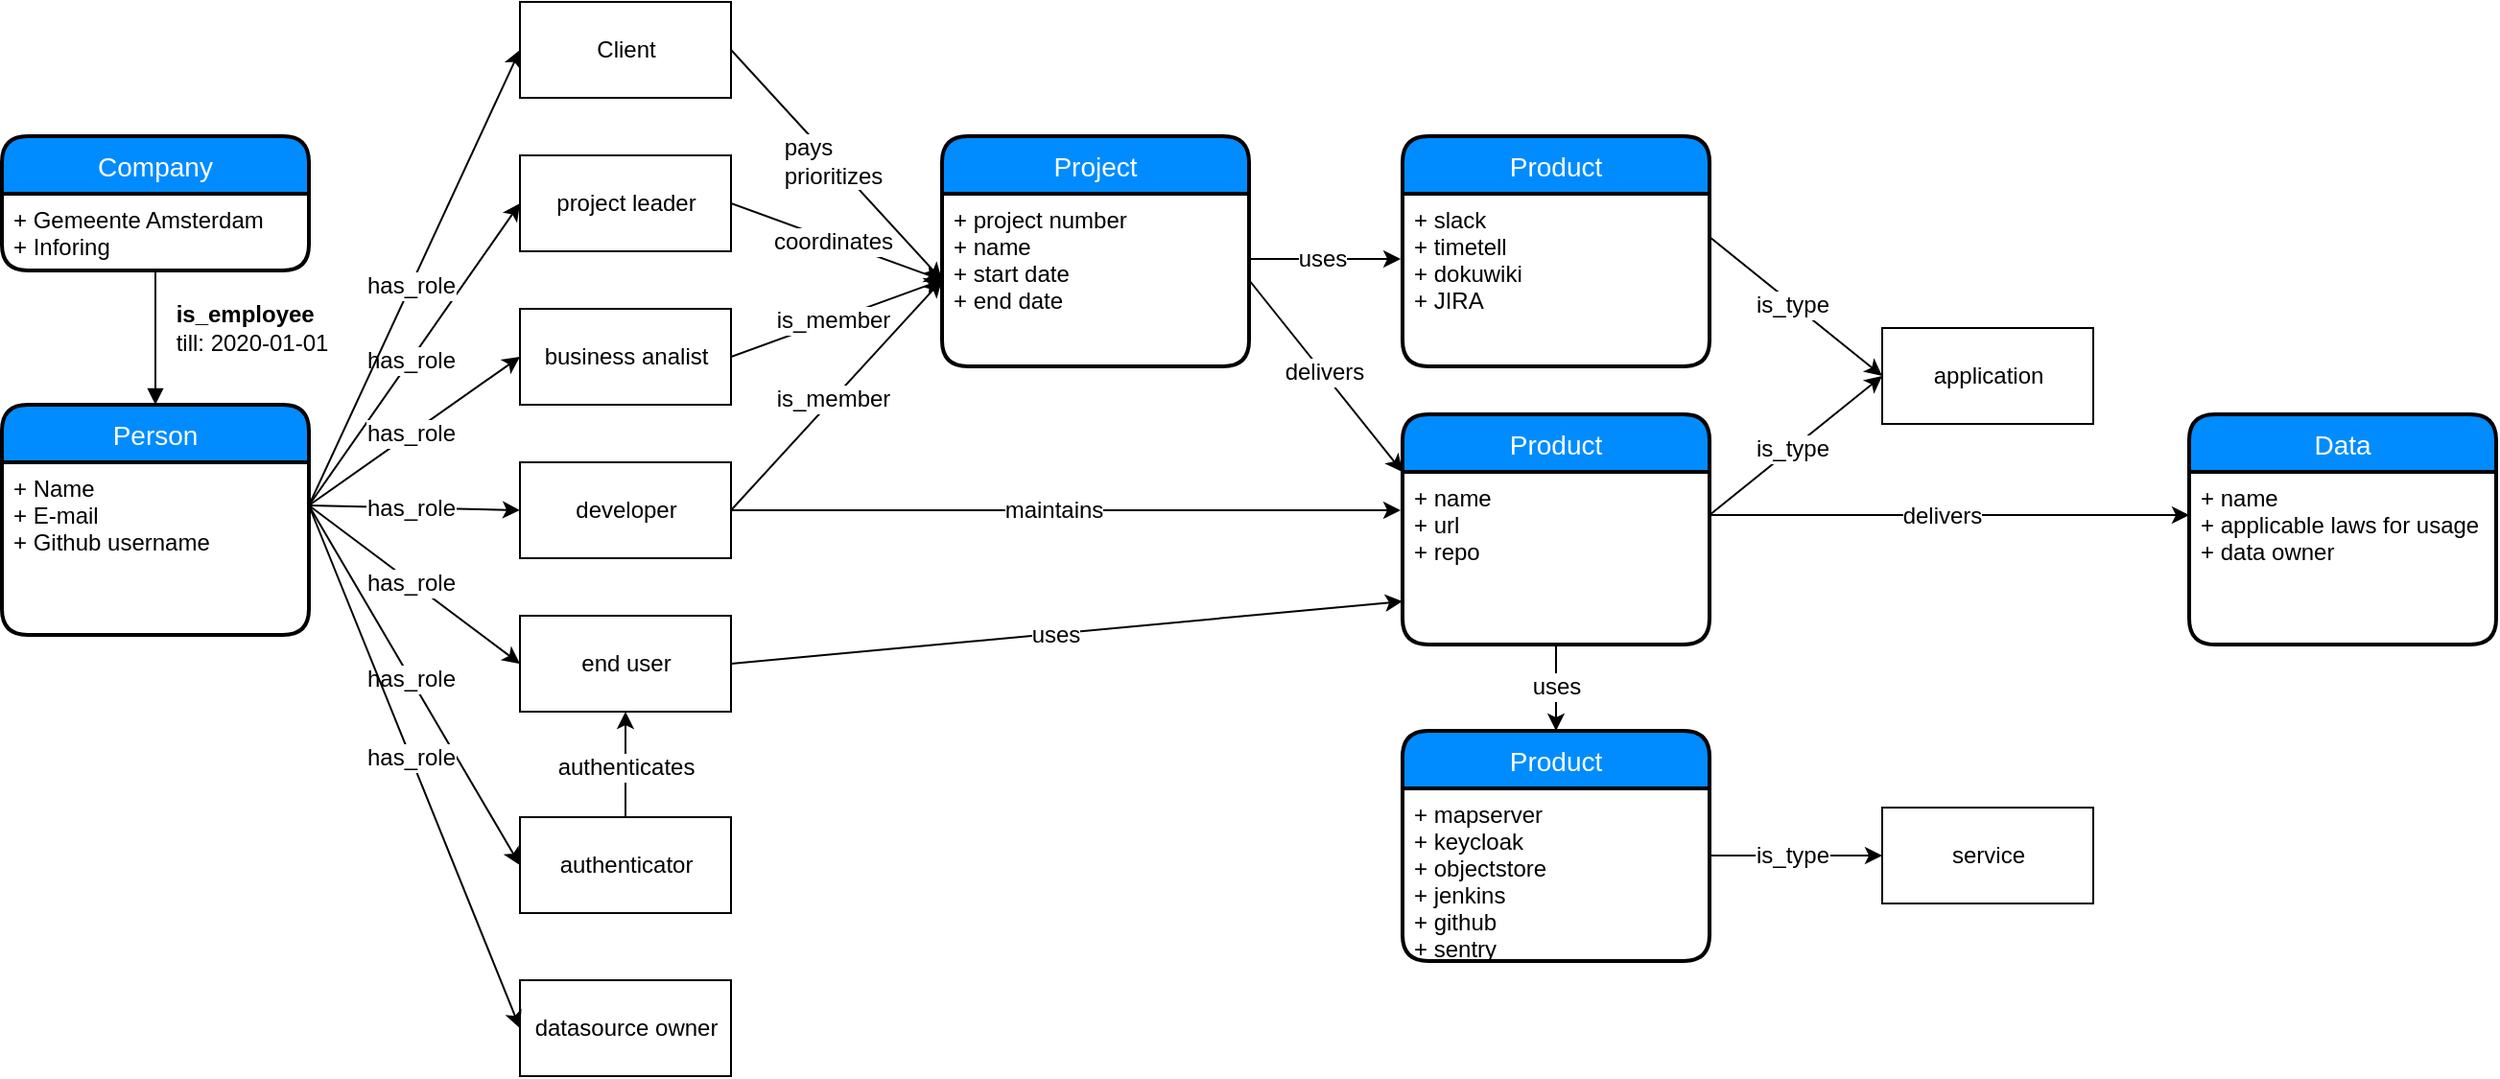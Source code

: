 <mxfile version="10.7.4" type="github"><diagram id="29w3NpnLrl31mcg0h4sw" name="Page-1"><mxGraphModel dx="1397" dy="727" grid="1" gridSize="10" guides="1" tooltips="1" connect="1" arrows="1" fold="1" page="1" pageScale="1" pageWidth="1654" pageHeight="1169" math="0" shadow="0"><root><mxCell id="0"/><mxCell id="1" parent="0"/><mxCell id="6OMkGI4m1yALyjkq0ucp-16" value="Person" style="swimlane;childLayout=stackLayout;horizontal=1;startSize=30;horizontalStack=0;fillColor=#008cff;fontColor=#FFFFFF;rounded=1;fontSize=14;fontStyle=0;strokeWidth=2;resizeParent=0;resizeLast=1;shadow=0;dashed=0;align=center;" parent="1" vertex="1"><mxGeometry x="80" y="250" width="160" height="120" as="geometry"/></mxCell><mxCell id="6OMkGI4m1yALyjkq0ucp-17" value="+ Name&#xa;+ E-mail&#xa;+ Github username&#xa;" style="align=left;strokeColor=none;fillColor=none;spacingLeft=4;fontSize=12;verticalAlign=top;resizable=0;rotatable=0;part=1;" parent="6OMkGI4m1yALyjkq0ucp-16" vertex="1"><mxGeometry y="30" width="160" height="90" as="geometry"/></mxCell><mxCell id="6OMkGI4m1yALyjkq0ucp-19" value="Company" style="swimlane;childLayout=stackLayout;horizontal=1;startSize=30;horizontalStack=0;fillColor=#008cff;fontColor=#FFFFFF;rounded=1;fontSize=14;fontStyle=0;strokeWidth=2;resizeParent=0;resizeLast=1;shadow=0;dashed=0;align=center;" parent="1" vertex="1"><mxGeometry x="80" y="110" width="160" height="70" as="geometry"/></mxCell><mxCell id="6OMkGI4m1yALyjkq0ucp-20" value="+ Gemeente Amsterdam&#xa;+ Inforing" style="align=left;strokeColor=none;fillColor=none;spacingLeft=4;fontSize=12;verticalAlign=top;resizable=0;rotatable=0;part=1;" parent="6OMkGI4m1yALyjkq0ucp-19" vertex="1"><mxGeometry y="30" width="160" height="40" as="geometry"/></mxCell><mxCell id="6OMkGI4m1yALyjkq0ucp-21" value="&lt;div style=&quot;text-align: left&quot;&gt;&lt;b&gt;is_employee&lt;/b&gt;&lt;/div&gt;&lt;div style=&quot;text-align: left&quot;&gt;till: 2020-01-01&lt;/div&gt;" style="html=1;verticalAlign=bottom;endArrow=block;fontSize=12;exitX=0.5;exitY=1;exitDx=0;exitDy=0;entryX=0.5;entryY=0;entryDx=0;entryDy=0;" parent="1" source="6OMkGI4m1yALyjkq0ucp-20" target="6OMkGI4m1yALyjkq0ucp-16" edge="1"><mxGeometry x="0.333" y="50" width="80" relative="1" as="geometry"><mxPoint x="80" y="470" as="sourcePoint"/><mxPoint x="160" y="320" as="targetPoint"/><mxPoint as="offset"/></mxGeometry></mxCell><mxCell id="6OMkGI4m1yALyjkq0ucp-29" value="project leader" style="html=1;fontSize=12;" parent="1" vertex="1"><mxGeometry x="350" y="120" width="110" height="50" as="geometry"/></mxCell><mxCell id="6OMkGI4m1yALyjkq0ucp-32" value="" style="endArrow=classic;html=1;fontSize=12;entryX=0;entryY=0.5;entryDx=0;entryDy=0;exitX=1;exitY=0.25;exitDx=0;exitDy=0;" parent="1" source="6OMkGI4m1yALyjkq0ucp-17" target="6OMkGI4m1yALyjkq0ucp-29" edge="1"><mxGeometry width="50" height="50" relative="1" as="geometry"><mxPoint x="80" y="370" as="sourcePoint"/><mxPoint x="130" y="320" as="targetPoint"/></mxGeometry></mxCell><mxCell id="6OMkGI4m1yALyjkq0ucp-33" value="has_role" style="text;html=1;resizable=0;points=[];align=center;verticalAlign=middle;labelBackgroundColor=#ffffff;fontSize=12;" parent="6OMkGI4m1yALyjkq0ucp-32" vertex="1" connectable="0"><mxGeometry x="-0.036" relative="1" as="geometry"><mxPoint as="offset"/></mxGeometry></mxCell><mxCell id="6OMkGI4m1yALyjkq0ucp-34" value="business analist" style="html=1;fontSize=12;" parent="1" vertex="1"><mxGeometry x="350" y="200" width="110" height="50" as="geometry"/></mxCell><mxCell id="6OMkGI4m1yALyjkq0ucp-35" value="" style="endArrow=classic;html=1;fontSize=12;entryX=0;entryY=0.5;entryDx=0;entryDy=0;exitX=1;exitY=0.25;exitDx=0;exitDy=0;" parent="1" source="6OMkGI4m1yALyjkq0ucp-17" target="6OMkGI4m1yALyjkq0ucp-34" edge="1"><mxGeometry width="50" height="50" relative="1" as="geometry"><mxPoint x="250" y="238" as="sourcePoint"/><mxPoint x="360" y="125" as="targetPoint"/></mxGeometry></mxCell><mxCell id="6OMkGI4m1yALyjkq0ucp-36" value="has_role" style="text;html=1;resizable=0;points=[];align=center;verticalAlign=middle;labelBackgroundColor=#ffffff;fontSize=12;" parent="6OMkGI4m1yALyjkq0ucp-35" vertex="1" connectable="0"><mxGeometry x="-0.036" relative="1" as="geometry"><mxPoint as="offset"/></mxGeometry></mxCell><mxCell id="6OMkGI4m1yALyjkq0ucp-37" value="developer" style="html=1;fontSize=12;" parent="1" vertex="1"><mxGeometry x="350" y="280" width="110" height="50" as="geometry"/></mxCell><mxCell id="6OMkGI4m1yALyjkq0ucp-39" value="" style="endArrow=classic;html=1;fontSize=12;entryX=0;entryY=0.5;entryDx=0;entryDy=0;exitX=1;exitY=0.25;exitDx=0;exitDy=0;" parent="1" source="6OMkGI4m1yALyjkq0ucp-17" target="6OMkGI4m1yALyjkq0ucp-37" edge="1"><mxGeometry width="50" height="50" relative="1" as="geometry"><mxPoint x="250" y="238" as="sourcePoint"/><mxPoint x="360" y="235" as="targetPoint"/></mxGeometry></mxCell><mxCell id="6OMkGI4m1yALyjkq0ucp-40" value="has_role" style="text;html=1;resizable=0;points=[];align=center;verticalAlign=middle;labelBackgroundColor=#ffffff;fontSize=12;" parent="6OMkGI4m1yALyjkq0ucp-39" vertex="1" connectable="0"><mxGeometry x="-0.036" relative="1" as="geometry"><mxPoint as="offset"/></mxGeometry></mxCell><mxCell id="6OMkGI4m1yALyjkq0ucp-41" value="Project" style="swimlane;childLayout=stackLayout;horizontal=1;startSize=30;horizontalStack=0;fillColor=#008cff;fontColor=#FFFFFF;rounded=1;fontSize=14;fontStyle=0;strokeWidth=2;resizeParent=0;resizeLast=1;shadow=0;dashed=0;align=center;" parent="1" vertex="1"><mxGeometry x="570" y="110" width="160" height="120" as="geometry"/></mxCell><mxCell id="6OMkGI4m1yALyjkq0ucp-42" value="+ project number&#xa;+ name&#xa;+ start date&#xa;+ end date&#xa;&#xa;" style="align=left;strokeColor=none;fillColor=none;spacingLeft=4;fontSize=12;verticalAlign=top;resizable=0;rotatable=0;part=1;" parent="6OMkGI4m1yALyjkq0ucp-41" vertex="1"><mxGeometry y="30" width="160" height="90" as="geometry"/></mxCell><mxCell id="6OMkGI4m1yALyjkq0ucp-43" value="" style="endArrow=classic;html=1;fontSize=12;entryX=0;entryY=0.5;entryDx=0;entryDy=0;exitX=1;exitY=0.5;exitDx=0;exitDy=0;" parent="1" source="6OMkGI4m1yALyjkq0ucp-29" target="6OMkGI4m1yALyjkq0ucp-42" edge="1"><mxGeometry width="50" height="50" relative="1" as="geometry"><mxPoint x="250" y="238" as="sourcePoint"/><mxPoint x="360" y="155" as="targetPoint"/></mxGeometry></mxCell><mxCell id="6OMkGI4m1yALyjkq0ucp-44" value="coordinates" style="text;html=1;resizable=0;points=[];align=center;verticalAlign=middle;labelBackgroundColor=#ffffff;fontSize=12;" parent="6OMkGI4m1yALyjkq0ucp-43" vertex="1" connectable="0"><mxGeometry x="-0.036" relative="1" as="geometry"><mxPoint as="offset"/></mxGeometry></mxCell><mxCell id="6OMkGI4m1yALyjkq0ucp-45" value="" style="endArrow=classic;html=1;fontSize=12;entryX=0;entryY=0.5;entryDx=0;entryDy=0;exitX=1;exitY=0.5;exitDx=0;exitDy=0;" parent="1" source="6OMkGI4m1yALyjkq0ucp-34" target="6OMkGI4m1yALyjkq0ucp-42" edge="1"><mxGeometry width="50" height="50" relative="1" as="geometry"><mxPoint x="470" y="155" as="sourcePoint"/><mxPoint x="660" y="260" as="targetPoint"/></mxGeometry></mxCell><mxCell id="6OMkGI4m1yALyjkq0ucp-46" value="is_member" style="text;html=1;resizable=0;points=[];align=center;verticalAlign=middle;labelBackgroundColor=#ffffff;fontSize=12;" parent="6OMkGI4m1yALyjkq0ucp-45" vertex="1" connectable="0"><mxGeometry x="-0.036" relative="1" as="geometry"><mxPoint as="offset"/></mxGeometry></mxCell><mxCell id="6OMkGI4m1yALyjkq0ucp-47" value="" style="endArrow=classic;html=1;fontSize=12;entryX=0;entryY=0.5;entryDx=0;entryDy=0;exitX=1;exitY=0.5;exitDx=0;exitDy=0;" parent="1" source="6OMkGI4m1yALyjkq0ucp-37" target="6OMkGI4m1yALyjkq0ucp-42" edge="1"><mxGeometry width="50" height="50" relative="1" as="geometry"><mxPoint x="470" y="235" as="sourcePoint"/><mxPoint x="660" y="260" as="targetPoint"/></mxGeometry></mxCell><mxCell id="6OMkGI4m1yALyjkq0ucp-48" value="is_member" style="text;html=1;resizable=0;points=[];align=center;verticalAlign=middle;labelBackgroundColor=#ffffff;fontSize=12;" parent="6OMkGI4m1yALyjkq0ucp-47" vertex="1" connectable="0"><mxGeometry x="-0.036" relative="1" as="geometry"><mxPoint as="offset"/></mxGeometry></mxCell><mxCell id="6OMkGI4m1yALyjkq0ucp-50" value="Client" style="html=1;fontSize=12;" parent="1" vertex="1"><mxGeometry x="350" y="40" width="110" height="50" as="geometry"/></mxCell><mxCell id="6OMkGI4m1yALyjkq0ucp-51" value="" style="endArrow=classic;html=1;fontSize=12;entryX=0;entryY=0.5;entryDx=0;entryDy=0;exitX=1;exitY=0.25;exitDx=0;exitDy=0;" parent="1" source="6OMkGI4m1yALyjkq0ucp-17" target="6OMkGI4m1yALyjkq0ucp-50" edge="1"><mxGeometry width="50" height="50" relative="1" as="geometry"><mxPoint x="250" y="238" as="sourcePoint"/><mxPoint x="360" y="155" as="targetPoint"/></mxGeometry></mxCell><mxCell id="6OMkGI4m1yALyjkq0ucp-52" value="has_role" style="text;html=1;resizable=0;points=[];align=center;verticalAlign=middle;labelBackgroundColor=#ffffff;fontSize=12;" parent="6OMkGI4m1yALyjkq0ucp-51" vertex="1" connectable="0"><mxGeometry x="-0.036" relative="1" as="geometry"><mxPoint as="offset"/></mxGeometry></mxCell><mxCell id="6OMkGI4m1yALyjkq0ucp-55" value="" style="endArrow=classic;html=1;fontSize=12;entryX=0;entryY=0.5;entryDx=0;entryDy=0;exitX=1;exitY=0.5;exitDx=0;exitDy=0;" parent="1" source="6OMkGI4m1yALyjkq0ucp-50" target="6OMkGI4m1yALyjkq0ucp-42" edge="1"><mxGeometry width="50" height="50" relative="1" as="geometry"><mxPoint x="470" y="155" as="sourcePoint"/><mxPoint x="660" y="260" as="targetPoint"/></mxGeometry></mxCell><mxCell id="6OMkGI4m1yALyjkq0ucp-56" value="&lt;div style=&quot;text-align: left&quot;&gt;pays&lt;/div&gt;&lt;div style=&quot;text-align: left&quot;&gt;prioritizes&lt;/div&gt;" style="text;html=1;resizable=0;points=[];align=center;verticalAlign=middle;labelBackgroundColor=#ffffff;fontSize=12;" parent="6OMkGI4m1yALyjkq0ucp-55" vertex="1" connectable="0"><mxGeometry x="-0.036" relative="1" as="geometry"><mxPoint as="offset"/></mxGeometry></mxCell><mxCell id="6OMkGI4m1yALyjkq0ucp-57" value="end user" style="html=1;fontSize=12;" parent="1" vertex="1"><mxGeometry x="350" y="360" width="110" height="50" as="geometry"/></mxCell><mxCell id="6OMkGI4m1yALyjkq0ucp-58" value="" style="endArrow=classic;html=1;fontSize=12;entryX=0;entryY=0.5;entryDx=0;entryDy=0;exitX=1;exitY=0.25;exitDx=0;exitDy=0;" parent="1" source="6OMkGI4m1yALyjkq0ucp-17" target="6OMkGI4m1yALyjkq0ucp-57" edge="1"><mxGeometry width="50" height="50" relative="1" as="geometry"><mxPoint x="250" y="238" as="sourcePoint"/><mxPoint x="360" y="315" as="targetPoint"/></mxGeometry></mxCell><mxCell id="6OMkGI4m1yALyjkq0ucp-59" value="has_role" style="text;html=1;resizable=0;points=[];align=center;verticalAlign=middle;labelBackgroundColor=#ffffff;fontSize=12;" parent="6OMkGI4m1yALyjkq0ucp-58" vertex="1" connectable="0"><mxGeometry x="-0.036" relative="1" as="geometry"><mxPoint as="offset"/></mxGeometry></mxCell><mxCell id="6OMkGI4m1yALyjkq0ucp-60" value="" style="endArrow=classic;html=1;fontSize=12;exitX=1;exitY=0.5;exitDx=0;exitDy=0;" parent="1" source="6OMkGI4m1yALyjkq0ucp-37" edge="1"><mxGeometry width="50" height="50" relative="1" as="geometry"><mxPoint x="470" y="315" as="sourcePoint"/><mxPoint x="809" y="305" as="targetPoint"/></mxGeometry></mxCell><mxCell id="6OMkGI4m1yALyjkq0ucp-61" value="maintains" style="text;html=1;resizable=0;points=[];align=center;verticalAlign=middle;labelBackgroundColor=#ffffff;fontSize=12;" parent="6OMkGI4m1yALyjkq0ucp-60" vertex="1" connectable="0"><mxGeometry x="-0.036" relative="1" as="geometry"><mxPoint as="offset"/></mxGeometry></mxCell><mxCell id="6OMkGI4m1yALyjkq0ucp-62" value="authenticator" style="html=1;fontSize=12;" parent="1" vertex="1"><mxGeometry x="350" y="465" width="110" height="50" as="geometry"/></mxCell><mxCell id="6OMkGI4m1yALyjkq0ucp-63" value="" style="endArrow=classic;html=1;fontSize=12;entryX=0;entryY=0.5;entryDx=0;entryDy=0;exitX=1;exitY=0.25;exitDx=0;exitDy=0;" parent="1" source="6OMkGI4m1yALyjkq0ucp-17" target="6OMkGI4m1yALyjkq0ucp-62" edge="1"><mxGeometry width="50" height="50" relative="1" as="geometry"><mxPoint x="250" y="238" as="sourcePoint"/><mxPoint x="360" y="395" as="targetPoint"/></mxGeometry></mxCell><mxCell id="6OMkGI4m1yALyjkq0ucp-64" value="has_role" style="text;html=1;resizable=0;points=[];align=center;verticalAlign=middle;labelBackgroundColor=#ffffff;fontSize=12;" parent="6OMkGI4m1yALyjkq0ucp-63" vertex="1" connectable="0"><mxGeometry x="-0.036" relative="1" as="geometry"><mxPoint as="offset"/></mxGeometry></mxCell><mxCell id="6OMkGI4m1yALyjkq0ucp-65" value="datasource owner" style="html=1;fontSize=12;" parent="1" vertex="1"><mxGeometry x="350" y="550" width="110" height="50" as="geometry"/></mxCell><mxCell id="6OMkGI4m1yALyjkq0ucp-66" value="" style="endArrow=classic;html=1;fontSize=12;entryX=0;entryY=0.5;entryDx=0;entryDy=0;exitX=1;exitY=0.25;exitDx=0;exitDy=0;" parent="1" source="6OMkGI4m1yALyjkq0ucp-17" target="6OMkGI4m1yALyjkq0ucp-65" edge="1"><mxGeometry width="50" height="50" relative="1" as="geometry"><mxPoint x="250" y="238" as="sourcePoint"/><mxPoint x="360" y="475" as="targetPoint"/></mxGeometry></mxCell><mxCell id="6OMkGI4m1yALyjkq0ucp-67" value="has_role" style="text;html=1;resizable=0;points=[];align=center;verticalAlign=middle;labelBackgroundColor=#ffffff;fontSize=12;" parent="6OMkGI4m1yALyjkq0ucp-66" vertex="1" connectable="0"><mxGeometry x="-0.036" relative="1" as="geometry"><mxPoint as="offset"/></mxGeometry></mxCell><mxCell id="6OMkGI4m1yALyjkq0ucp-71" value="application" style="html=1;fontSize=12;" parent="1" vertex="1"><mxGeometry x="1060" y="210" width="110" height="50" as="geometry"/></mxCell><mxCell id="6OMkGI4m1yALyjkq0ucp-72" value="" style="endArrow=classic;html=1;fontSize=12;entryX=0;entryY=0.5;entryDx=0;entryDy=0;exitX=1;exitY=0.25;exitDx=0;exitDy=0;" parent="1" source="6OMkGI4m1yALyjkq0ucp-70" target="6OMkGI4m1yALyjkq0ucp-71" edge="1"><mxGeometry width="50" height="50" relative="1" as="geometry"><mxPoint x="390" y="275" as="sourcePoint"/><mxPoint x="580" y="370" as="targetPoint"/></mxGeometry></mxCell><mxCell id="6OMkGI4m1yALyjkq0ucp-73" value="is_type" style="text;html=1;resizable=0;points=[];align=center;verticalAlign=middle;labelBackgroundColor=#ffffff;fontSize=12;" parent="6OMkGI4m1yALyjkq0ucp-72" vertex="1" connectable="0"><mxGeometry x="-0.036" relative="1" as="geometry"><mxPoint as="offset"/></mxGeometry></mxCell><mxCell id="6OMkGI4m1yALyjkq0ucp-74" value="" style="endArrow=classic;html=1;fontSize=12;exitX=1;exitY=0.5;exitDx=0;exitDy=0;entryX=0;entryY=0.75;entryDx=0;entryDy=0;" parent="1" source="6OMkGI4m1yALyjkq0ucp-57" target="6OMkGI4m1yALyjkq0ucp-70" edge="1"><mxGeometry width="50" height="50" relative="1" as="geometry"><mxPoint x="470" y="315" as="sourcePoint"/><mxPoint x="660" y="410" as="targetPoint"/></mxGeometry></mxCell><mxCell id="6OMkGI4m1yALyjkq0ucp-75" value="uses" style="text;html=1;resizable=0;points=[];align=center;verticalAlign=middle;labelBackgroundColor=#ffffff;fontSize=12;" parent="6OMkGI4m1yALyjkq0ucp-74" vertex="1" connectable="0"><mxGeometry x="-0.036" relative="1" as="geometry"><mxPoint as="offset"/></mxGeometry></mxCell><mxCell id="6OMkGI4m1yALyjkq0ucp-76" value="" style="endArrow=classic;html=1;fontSize=12;exitX=0.5;exitY=0;exitDx=0;exitDy=0;entryX=0.5;entryY=1;entryDx=0;entryDy=0;" parent="1" source="6OMkGI4m1yALyjkq0ucp-62" target="6OMkGI4m1yALyjkq0ucp-57" edge="1"><mxGeometry width="50" height="50" relative="1" as="geometry"><mxPoint x="470" y="395" as="sourcePoint"/><mxPoint x="660" y="435" as="targetPoint"/></mxGeometry></mxCell><mxCell id="6OMkGI4m1yALyjkq0ucp-77" value="authenticates" style="text;html=1;resizable=0;points=[];align=center;verticalAlign=middle;labelBackgroundColor=#ffffff;fontSize=12;" parent="6OMkGI4m1yALyjkq0ucp-76" vertex="1" connectable="0"><mxGeometry x="-0.036" relative="1" as="geometry"><mxPoint as="offset"/></mxGeometry></mxCell><mxCell id="6OMkGI4m1yALyjkq0ucp-81" value="" style="endArrow=classic;html=1;fontSize=12;entryX=0.5;entryY=0;entryDx=0;entryDy=0;exitX=0.5;exitY=1;exitDx=0;exitDy=0;" parent="1" source="6OMkGI4m1yALyjkq0ucp-70" target="6OMkGI4m1yALyjkq0ucp-78" edge="1"><mxGeometry width="50" height="50" relative="1" as="geometry"><mxPoint x="740" y="373" as="sourcePoint"/><mxPoint x="820" y="375" as="targetPoint"/></mxGeometry></mxCell><mxCell id="6OMkGI4m1yALyjkq0ucp-82" value="uses" style="text;html=1;resizable=0;points=[];align=center;verticalAlign=middle;labelBackgroundColor=#ffffff;fontSize=12;" parent="6OMkGI4m1yALyjkq0ucp-81" vertex="1" connectable="0"><mxGeometry x="-0.036" relative="1" as="geometry"><mxPoint as="offset"/></mxGeometry></mxCell><mxCell id="6OMkGI4m1yALyjkq0ucp-83" value="service" style="html=1;fontSize=12;" parent="1" vertex="1"><mxGeometry x="1060" y="460" width="110" height="50" as="geometry"/></mxCell><mxCell id="6OMkGI4m1yALyjkq0ucp-84" value="" style="endArrow=classic;html=1;fontSize=12;entryX=0;entryY=0.5;entryDx=0;entryDy=0;exitX=0.994;exitY=0.389;exitDx=0;exitDy=0;exitPerimeter=0;" parent="1" source="6OMkGI4m1yALyjkq0ucp-79" target="6OMkGI4m1yALyjkq0ucp-83" edge="1"><mxGeometry width="50" height="50" relative="1" as="geometry"><mxPoint x="740" y="373" as="sourcePoint"/><mxPoint x="820" y="320" as="targetPoint"/></mxGeometry></mxCell><mxCell id="6OMkGI4m1yALyjkq0ucp-85" value="is_type" style="text;html=1;resizable=0;points=[];align=center;verticalAlign=middle;labelBackgroundColor=#ffffff;fontSize=12;" parent="6OMkGI4m1yALyjkq0ucp-84" vertex="1" connectable="0"><mxGeometry x="-0.036" relative="1" as="geometry"><mxPoint as="offset"/></mxGeometry></mxCell><mxCell id="6OMkGI4m1yALyjkq0ucp-89" value="" style="endArrow=classic;html=1;fontSize=12;exitX=1;exitY=0.5;exitDx=0;exitDy=0;entryX=0;entryY=0.25;entryDx=0;entryDy=0;" parent="1" source="6OMkGI4m1yALyjkq0ucp-42" edge="1" target="6OMkGI4m1yALyjkq0ucp-69"><mxGeometry width="50" height="50" relative="1" as="geometry"><mxPoint x="660" y="440" as="sourcePoint"/><mxPoint x="650" y="310" as="targetPoint"/></mxGeometry></mxCell><mxCell id="6OMkGI4m1yALyjkq0ucp-90" value="delivers" style="text;html=1;resizable=0;points=[];align=center;verticalAlign=middle;labelBackgroundColor=#ffffff;fontSize=12;" parent="6OMkGI4m1yALyjkq0ucp-89" vertex="1" connectable="0"><mxGeometry x="-0.036" relative="1" as="geometry"><mxPoint as="offset"/></mxGeometry></mxCell><mxCell id="6OMkGI4m1yALyjkq0ucp-93" value="Data" style="swimlane;childLayout=stackLayout;horizontal=1;startSize=30;horizontalStack=0;fillColor=#008cff;fontColor=#FFFFFF;rounded=1;fontSize=14;fontStyle=0;strokeWidth=2;resizeParent=0;resizeLast=1;shadow=0;dashed=0;align=center;" parent="1" vertex="1"><mxGeometry x="1220" y="255" width="160" height="120" as="geometry"/></mxCell><mxCell id="6OMkGI4m1yALyjkq0ucp-94" value="+ name&#xa;+ applicable laws for usage&#xa;+ data owner&#xa;" style="align=left;strokeColor=none;fillColor=none;spacingLeft=4;fontSize=12;verticalAlign=top;resizable=0;rotatable=0;part=1;" parent="6OMkGI4m1yALyjkq0ucp-93" vertex="1"><mxGeometry y="30" width="160" height="90" as="geometry"/></mxCell><mxCell id="6OMkGI4m1yALyjkq0ucp-96" value="" style="endArrow=classic;html=1;fontSize=12;exitX=1;exitY=0.25;exitDx=0;exitDy=0;entryX=0;entryY=0.25;entryDx=0;entryDy=0;" parent="1" source="6OMkGI4m1yALyjkq0ucp-70" target="6OMkGI4m1yALyjkq0ucp-94" edge="1"><mxGeometry width="50" height="50" relative="1" as="geometry"><mxPoint x="740" y="373" as="sourcePoint"/><mxPoint x="820" y="375" as="targetPoint"/></mxGeometry></mxCell><mxCell id="6OMkGI4m1yALyjkq0ucp-97" value="delivers" style="text;html=1;resizable=0;points=[];align=center;verticalAlign=middle;labelBackgroundColor=#ffffff;fontSize=12;" parent="6OMkGI4m1yALyjkq0ucp-96" vertex="1" connectable="0"><mxGeometry x="-0.036" relative="1" as="geometry"><mxPoint as="offset"/></mxGeometry></mxCell><mxCell id="6OMkGI4m1yALyjkq0ucp-103" value="" style="endArrow=classic;html=1;fontSize=12;entryX=-0.006;entryY=0.378;entryDx=0;entryDy=0;entryPerimeter=0;" parent="1" target="6OMkGI4m1yALyjkq0ucp-101" edge="1"><mxGeometry width="50" height="50" relative="1" as="geometry"><mxPoint x="730" y="174" as="sourcePoint"/><mxPoint x="988" y="425" as="targetPoint"/></mxGeometry></mxCell><mxCell id="6OMkGI4m1yALyjkq0ucp-104" value="uses" style="text;html=1;resizable=0;points=[];align=center;verticalAlign=middle;labelBackgroundColor=#ffffff;fontSize=12;" parent="6OMkGI4m1yALyjkq0ucp-103" vertex="1" connectable="0"><mxGeometry x="-0.036" relative="1" as="geometry"><mxPoint as="offset"/></mxGeometry></mxCell><mxCell id="6OMkGI4m1yALyjkq0ucp-105" value="" style="endArrow=classic;html=1;fontSize=12;entryX=0;entryY=0.5;entryDx=0;entryDy=0;exitX=1;exitY=0.25;exitDx=0;exitDy=0;" parent="1" source="6OMkGI4m1yALyjkq0ucp-101" target="6OMkGI4m1yALyjkq0ucp-71" edge="1"><mxGeometry width="50" height="50" relative="1" as="geometry"><mxPoint x="990" y="373" as="sourcePoint"/><mxPoint x="930" y="300" as="targetPoint"/></mxGeometry></mxCell><mxCell id="6OMkGI4m1yALyjkq0ucp-106" value="is_type" style="text;html=1;resizable=0;points=[];align=center;verticalAlign=middle;labelBackgroundColor=#ffffff;fontSize=12;" parent="6OMkGI4m1yALyjkq0ucp-105" vertex="1" connectable="0"><mxGeometry x="-0.036" relative="1" as="geometry"><mxPoint as="offset"/></mxGeometry></mxCell><mxCell id="6OMkGI4m1yALyjkq0ucp-100" value="Product" style="swimlane;childLayout=stackLayout;horizontal=1;startSize=30;horizontalStack=0;fillColor=#008cff;fontColor=#FFFFFF;rounded=1;fontSize=14;fontStyle=0;strokeWidth=2;resizeParent=0;resizeLast=1;shadow=0;dashed=0;align=center;" parent="1" vertex="1"><mxGeometry x="810" y="110" width="160" height="120" as="geometry"/></mxCell><mxCell id="6OMkGI4m1yALyjkq0ucp-101" value="+ slack&#xa;+ timetell&#xa;+ dokuwiki&#xa;+ JIRA&#xa;" style="align=left;strokeColor=none;fillColor=none;spacingLeft=4;fontSize=12;verticalAlign=top;resizable=0;rotatable=0;part=1;" parent="6OMkGI4m1yALyjkq0ucp-100" vertex="1"><mxGeometry y="30" width="160" height="90" as="geometry"/></mxCell><mxCell id="6OMkGI4m1yALyjkq0ucp-69" value="Product" style="swimlane;childLayout=stackLayout;horizontal=1;startSize=30;horizontalStack=0;fillColor=#008cff;fontColor=#FFFFFF;rounded=1;fontSize=14;fontStyle=0;strokeWidth=2;resizeParent=0;resizeLast=1;shadow=0;dashed=0;align=center;" parent="1" vertex="1"><mxGeometry x="810" y="255" width="160" height="120" as="geometry"/></mxCell><mxCell id="6OMkGI4m1yALyjkq0ucp-70" value="+ name&#xa;+ url&#xa;+ repo&#xa;" style="align=left;strokeColor=none;fillColor=none;spacingLeft=4;fontSize=12;verticalAlign=top;resizable=0;rotatable=0;part=1;" parent="6OMkGI4m1yALyjkq0ucp-69" vertex="1"><mxGeometry y="30" width="160" height="90" as="geometry"/></mxCell><mxCell id="6OMkGI4m1yALyjkq0ucp-78" value="Product" style="swimlane;childLayout=stackLayout;horizontal=1;startSize=30;horizontalStack=0;fillColor=#008cff;fontColor=#FFFFFF;rounded=1;fontSize=14;fontStyle=0;strokeWidth=2;resizeParent=0;resizeLast=1;shadow=0;dashed=0;align=center;" parent="1" vertex="1"><mxGeometry x="810" y="420" width="160" height="120" as="geometry"/></mxCell><mxCell id="6OMkGI4m1yALyjkq0ucp-79" value="+ mapserver&#xa;+ keycloak &#xa;+ objectstore&#xa;+ jenkins&#xa;+ github&#xa;+ sentry&#xa;" style="align=left;strokeColor=none;fillColor=none;spacingLeft=4;fontSize=12;verticalAlign=top;resizable=0;rotatable=0;part=1;" parent="6OMkGI4m1yALyjkq0ucp-78" vertex="1"><mxGeometry y="30" width="160" height="90" as="geometry"/></mxCell></root></mxGraphModel></diagram></mxfile>